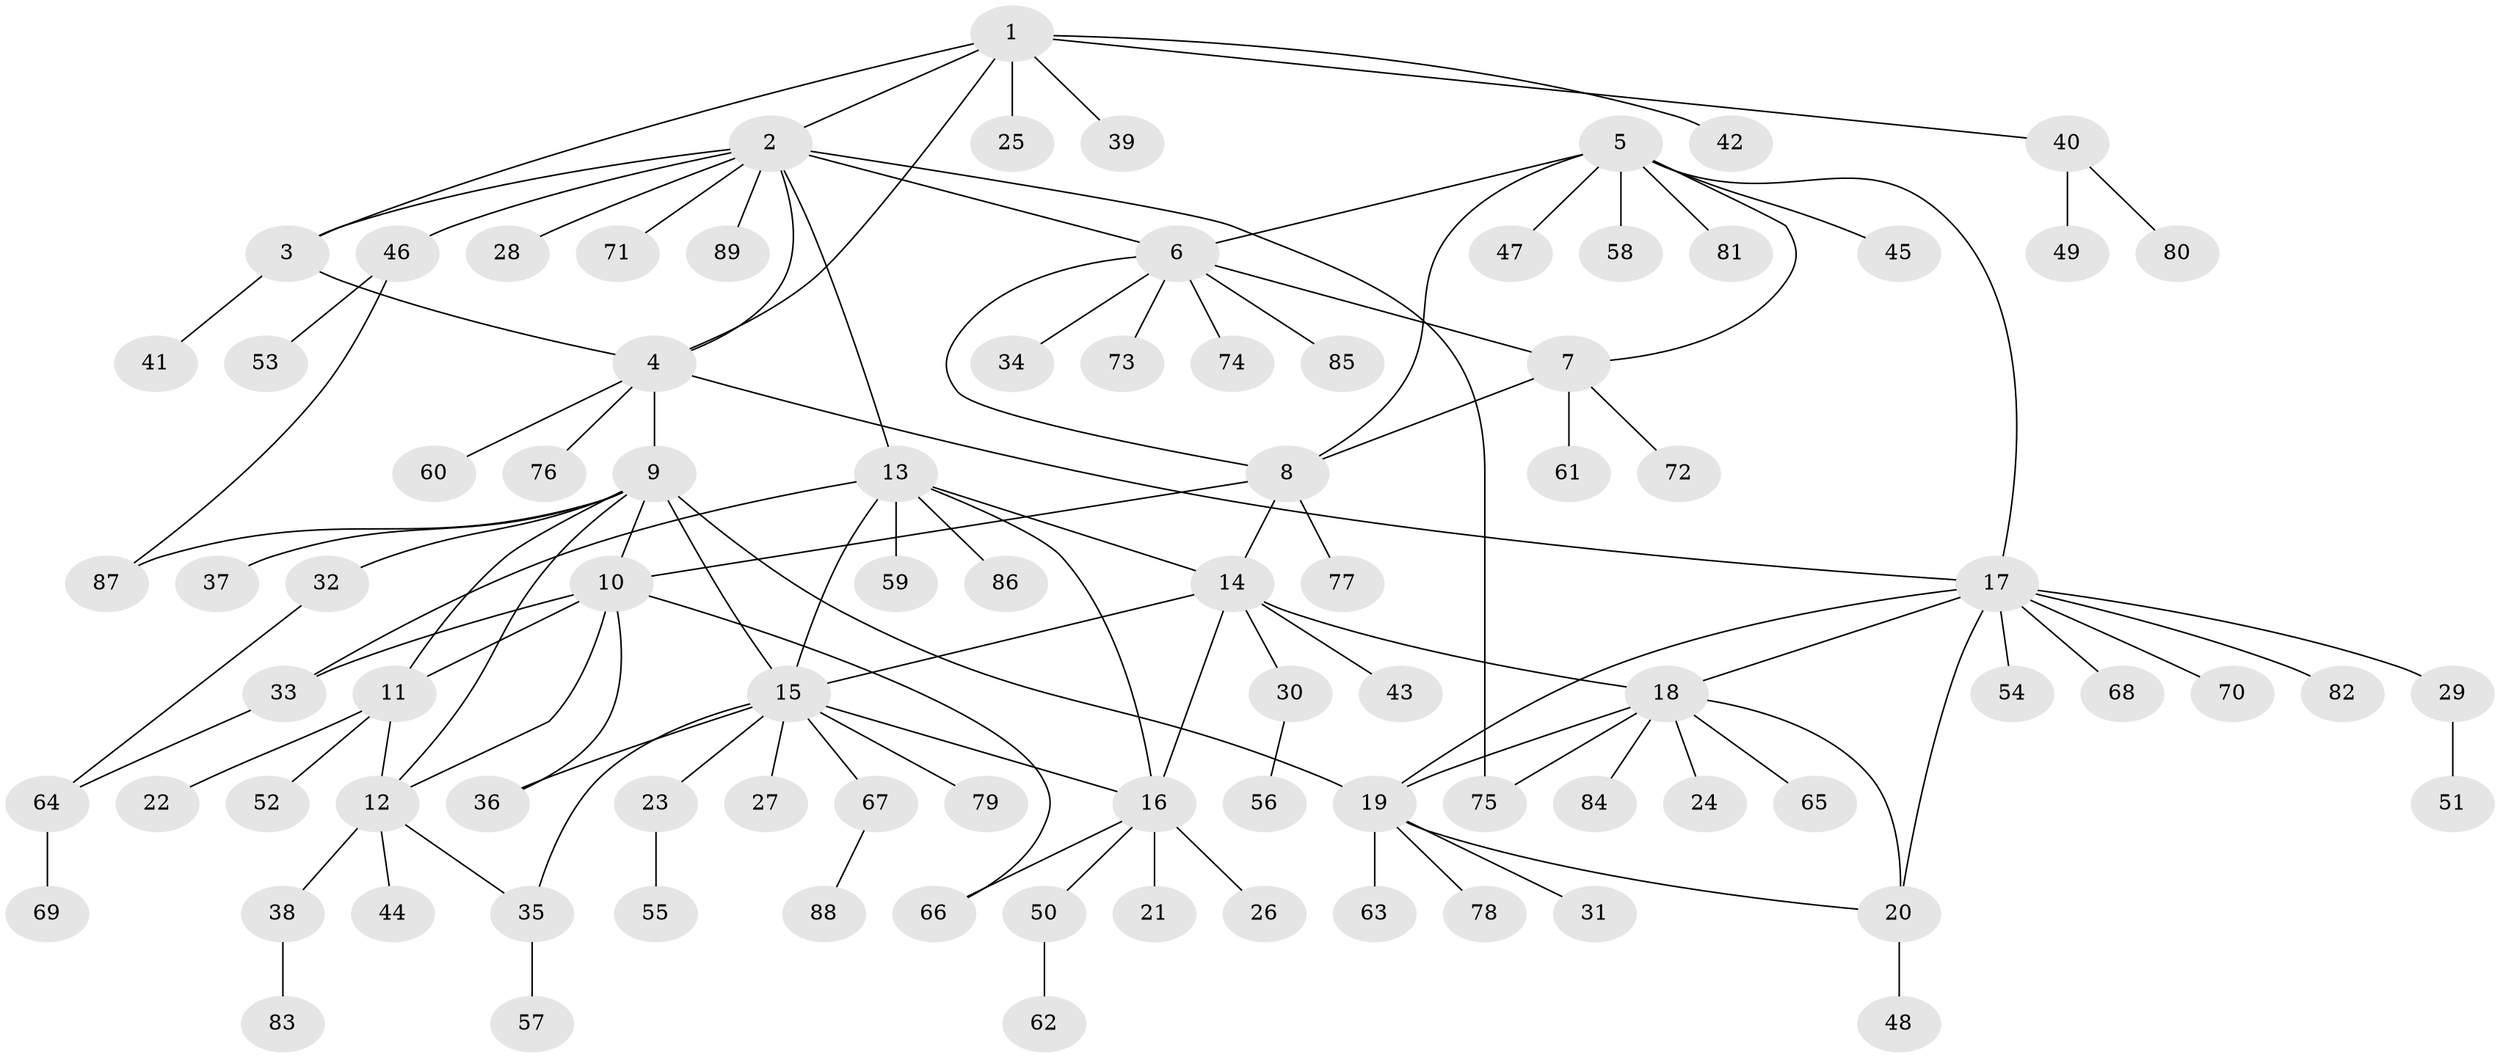 // Generated by graph-tools (version 1.1) at 2025/55/03/09/25 04:55:01]
// undirected, 89 vertices, 116 edges
graph export_dot {
graph [start="1"]
  node [color=gray90,style=filled];
  1;
  2;
  3;
  4;
  5;
  6;
  7;
  8;
  9;
  10;
  11;
  12;
  13;
  14;
  15;
  16;
  17;
  18;
  19;
  20;
  21;
  22;
  23;
  24;
  25;
  26;
  27;
  28;
  29;
  30;
  31;
  32;
  33;
  34;
  35;
  36;
  37;
  38;
  39;
  40;
  41;
  42;
  43;
  44;
  45;
  46;
  47;
  48;
  49;
  50;
  51;
  52;
  53;
  54;
  55;
  56;
  57;
  58;
  59;
  60;
  61;
  62;
  63;
  64;
  65;
  66;
  67;
  68;
  69;
  70;
  71;
  72;
  73;
  74;
  75;
  76;
  77;
  78;
  79;
  80;
  81;
  82;
  83;
  84;
  85;
  86;
  87;
  88;
  89;
  1 -- 2;
  1 -- 3;
  1 -- 4;
  1 -- 25;
  1 -- 39;
  1 -- 40;
  1 -- 42;
  2 -- 3;
  2 -- 4;
  2 -- 6;
  2 -- 13;
  2 -- 28;
  2 -- 46;
  2 -- 71;
  2 -- 75;
  2 -- 89;
  3 -- 4;
  3 -- 41;
  4 -- 9;
  4 -- 17;
  4 -- 60;
  4 -- 76;
  5 -- 6;
  5 -- 7;
  5 -- 8;
  5 -- 17;
  5 -- 45;
  5 -- 47;
  5 -- 58;
  5 -- 81;
  6 -- 7;
  6 -- 8;
  6 -- 34;
  6 -- 73;
  6 -- 74;
  6 -- 85;
  7 -- 8;
  7 -- 61;
  7 -- 72;
  8 -- 10;
  8 -- 14;
  8 -- 77;
  9 -- 10;
  9 -- 11;
  9 -- 12;
  9 -- 15;
  9 -- 19;
  9 -- 32;
  9 -- 37;
  9 -- 87;
  10 -- 11;
  10 -- 12;
  10 -- 33;
  10 -- 36;
  10 -- 66;
  11 -- 12;
  11 -- 22;
  11 -- 52;
  12 -- 35;
  12 -- 38;
  12 -- 44;
  13 -- 14;
  13 -- 15;
  13 -- 16;
  13 -- 33;
  13 -- 59;
  13 -- 86;
  14 -- 15;
  14 -- 16;
  14 -- 18;
  14 -- 30;
  14 -- 43;
  15 -- 16;
  15 -- 23;
  15 -- 27;
  15 -- 35;
  15 -- 36;
  15 -- 67;
  15 -- 79;
  16 -- 21;
  16 -- 26;
  16 -- 50;
  16 -- 66;
  17 -- 18;
  17 -- 19;
  17 -- 20;
  17 -- 29;
  17 -- 54;
  17 -- 68;
  17 -- 70;
  17 -- 82;
  18 -- 19;
  18 -- 20;
  18 -- 24;
  18 -- 65;
  18 -- 75;
  18 -- 84;
  19 -- 20;
  19 -- 31;
  19 -- 63;
  19 -- 78;
  20 -- 48;
  23 -- 55;
  29 -- 51;
  30 -- 56;
  32 -- 64;
  33 -- 64;
  35 -- 57;
  38 -- 83;
  40 -- 49;
  40 -- 80;
  46 -- 53;
  46 -- 87;
  50 -- 62;
  64 -- 69;
  67 -- 88;
}
